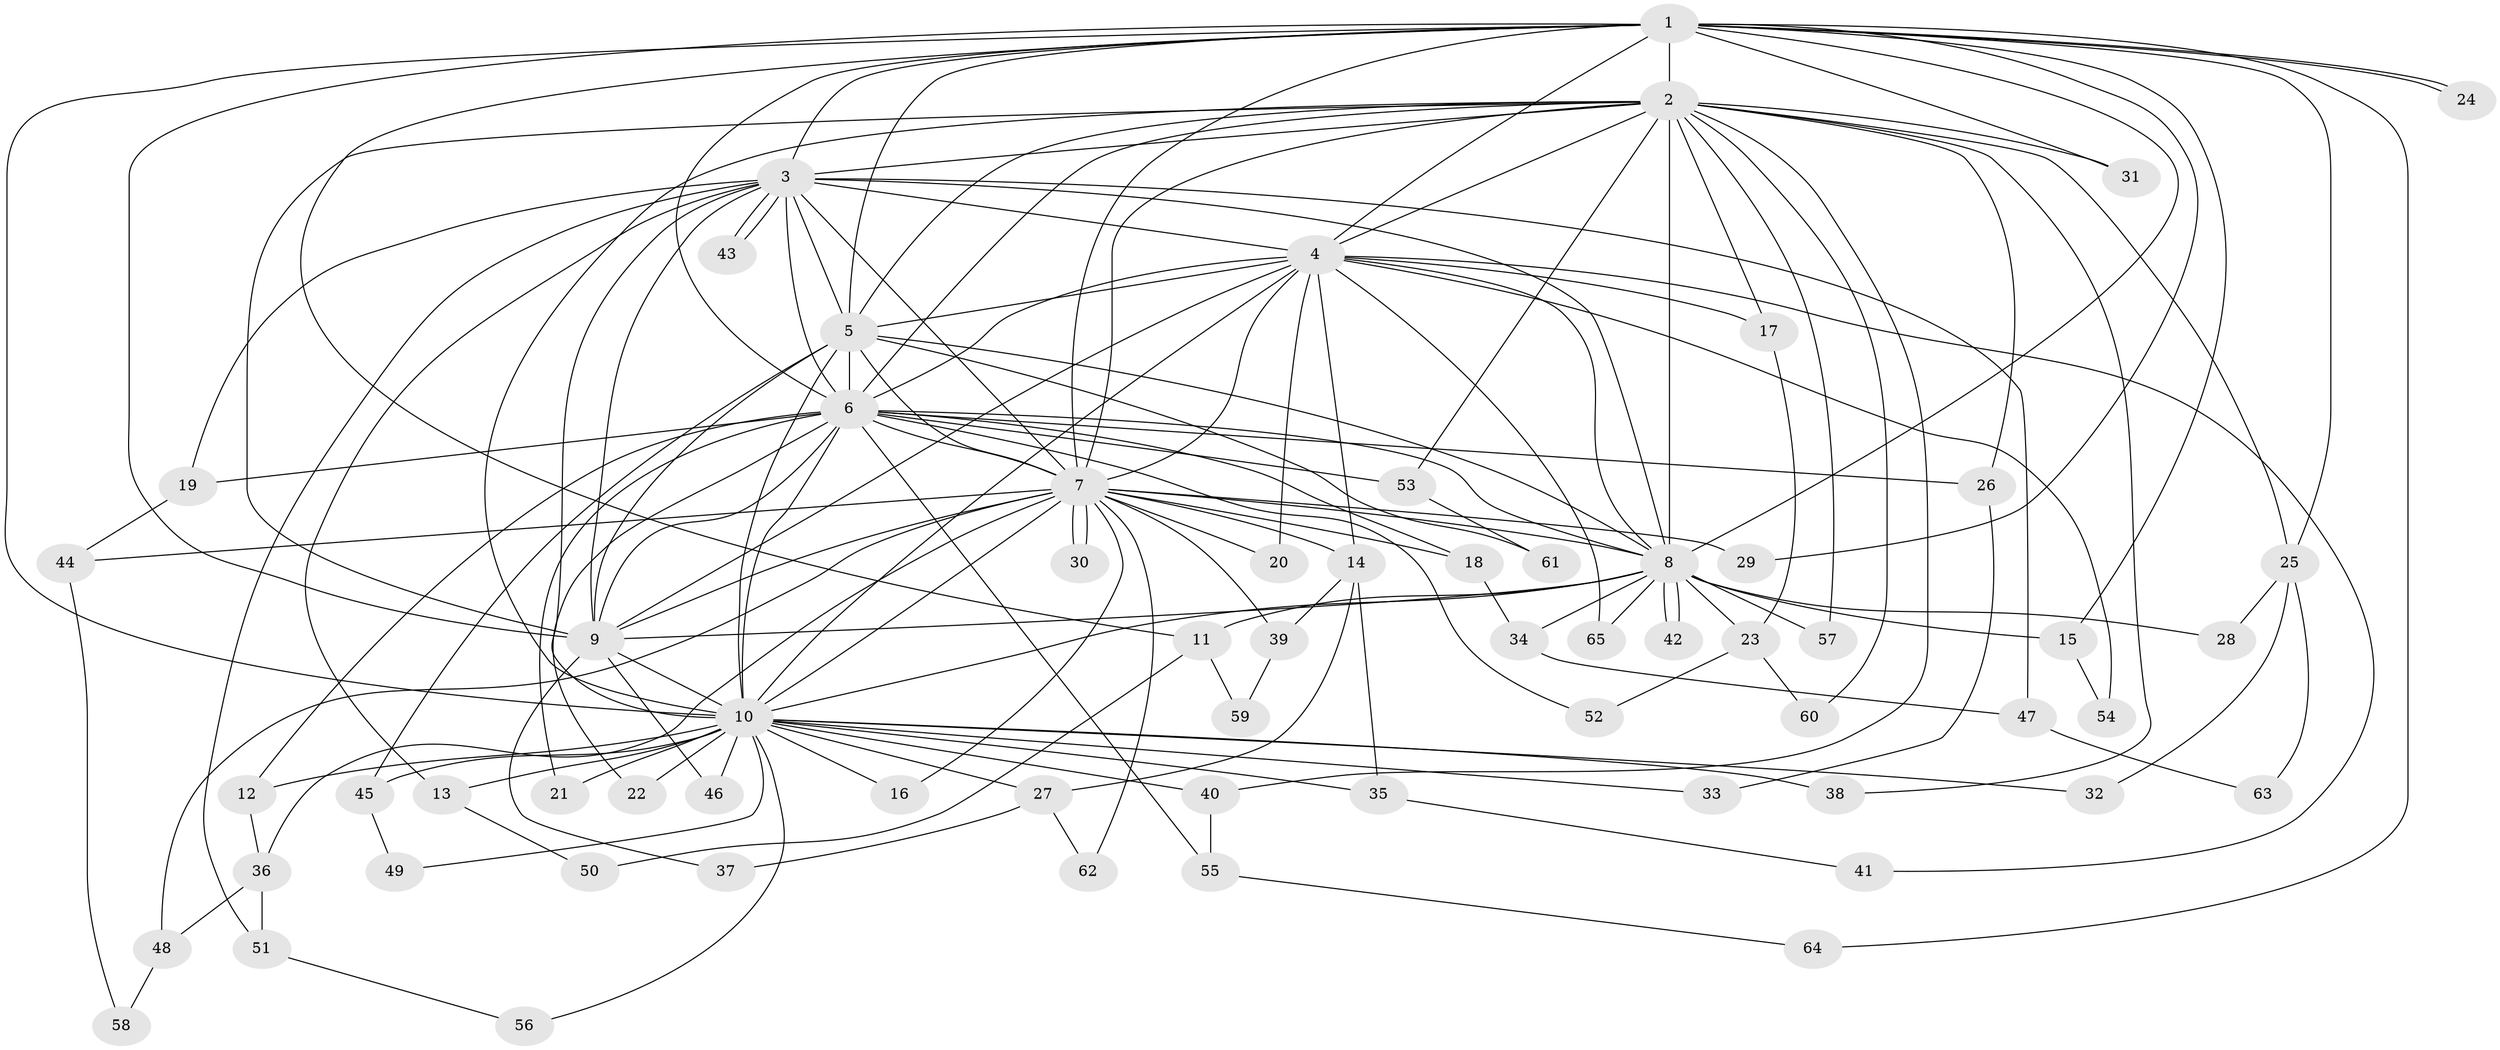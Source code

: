 // Generated by graph-tools (version 1.1) at 2025/34/03/09/25 02:34:54]
// undirected, 65 vertices, 155 edges
graph export_dot {
graph [start="1"]
  node [color=gray90,style=filled];
  1;
  2;
  3;
  4;
  5;
  6;
  7;
  8;
  9;
  10;
  11;
  12;
  13;
  14;
  15;
  16;
  17;
  18;
  19;
  20;
  21;
  22;
  23;
  24;
  25;
  26;
  27;
  28;
  29;
  30;
  31;
  32;
  33;
  34;
  35;
  36;
  37;
  38;
  39;
  40;
  41;
  42;
  43;
  44;
  45;
  46;
  47;
  48;
  49;
  50;
  51;
  52;
  53;
  54;
  55;
  56;
  57;
  58;
  59;
  60;
  61;
  62;
  63;
  64;
  65;
  1 -- 2;
  1 -- 3;
  1 -- 4;
  1 -- 5;
  1 -- 6;
  1 -- 7;
  1 -- 8;
  1 -- 9;
  1 -- 10;
  1 -- 11;
  1 -- 15;
  1 -- 24;
  1 -- 24;
  1 -- 25;
  1 -- 29;
  1 -- 31;
  1 -- 64;
  2 -- 3;
  2 -- 4;
  2 -- 5;
  2 -- 6;
  2 -- 7;
  2 -- 8;
  2 -- 9;
  2 -- 10;
  2 -- 17;
  2 -- 25;
  2 -- 26;
  2 -- 31;
  2 -- 38;
  2 -- 40;
  2 -- 53;
  2 -- 57;
  2 -- 60;
  3 -- 4;
  3 -- 5;
  3 -- 6;
  3 -- 7;
  3 -- 8;
  3 -- 9;
  3 -- 10;
  3 -- 13;
  3 -- 19;
  3 -- 43;
  3 -- 43;
  3 -- 47;
  3 -- 51;
  4 -- 5;
  4 -- 6;
  4 -- 7;
  4 -- 8;
  4 -- 9;
  4 -- 10;
  4 -- 14;
  4 -- 17;
  4 -- 20;
  4 -- 41;
  4 -- 54;
  4 -- 65;
  5 -- 6;
  5 -- 7;
  5 -- 8;
  5 -- 9;
  5 -- 10;
  5 -- 45;
  5 -- 61;
  6 -- 7;
  6 -- 8;
  6 -- 9;
  6 -- 10;
  6 -- 12;
  6 -- 18;
  6 -- 19;
  6 -- 21;
  6 -- 22;
  6 -- 26;
  6 -- 52;
  6 -- 53;
  6 -- 55;
  7 -- 8;
  7 -- 9;
  7 -- 10;
  7 -- 14;
  7 -- 16;
  7 -- 18;
  7 -- 20;
  7 -- 29;
  7 -- 30;
  7 -- 30;
  7 -- 36;
  7 -- 39;
  7 -- 44;
  7 -- 48;
  7 -- 62;
  8 -- 9;
  8 -- 10;
  8 -- 11;
  8 -- 15;
  8 -- 23;
  8 -- 28;
  8 -- 34;
  8 -- 42;
  8 -- 42;
  8 -- 57;
  8 -- 65;
  9 -- 10;
  9 -- 37;
  9 -- 46;
  10 -- 12;
  10 -- 13;
  10 -- 16;
  10 -- 21;
  10 -- 22;
  10 -- 27;
  10 -- 32;
  10 -- 33;
  10 -- 35;
  10 -- 38;
  10 -- 40;
  10 -- 45;
  10 -- 46;
  10 -- 49;
  10 -- 56;
  11 -- 50;
  11 -- 59;
  12 -- 36;
  13 -- 50;
  14 -- 27;
  14 -- 35;
  14 -- 39;
  15 -- 54;
  17 -- 23;
  18 -- 34;
  19 -- 44;
  23 -- 52;
  23 -- 60;
  25 -- 28;
  25 -- 32;
  25 -- 63;
  26 -- 33;
  27 -- 37;
  27 -- 62;
  34 -- 47;
  35 -- 41;
  36 -- 48;
  36 -- 51;
  39 -- 59;
  40 -- 55;
  44 -- 58;
  45 -- 49;
  47 -- 63;
  48 -- 58;
  51 -- 56;
  53 -- 61;
  55 -- 64;
}
